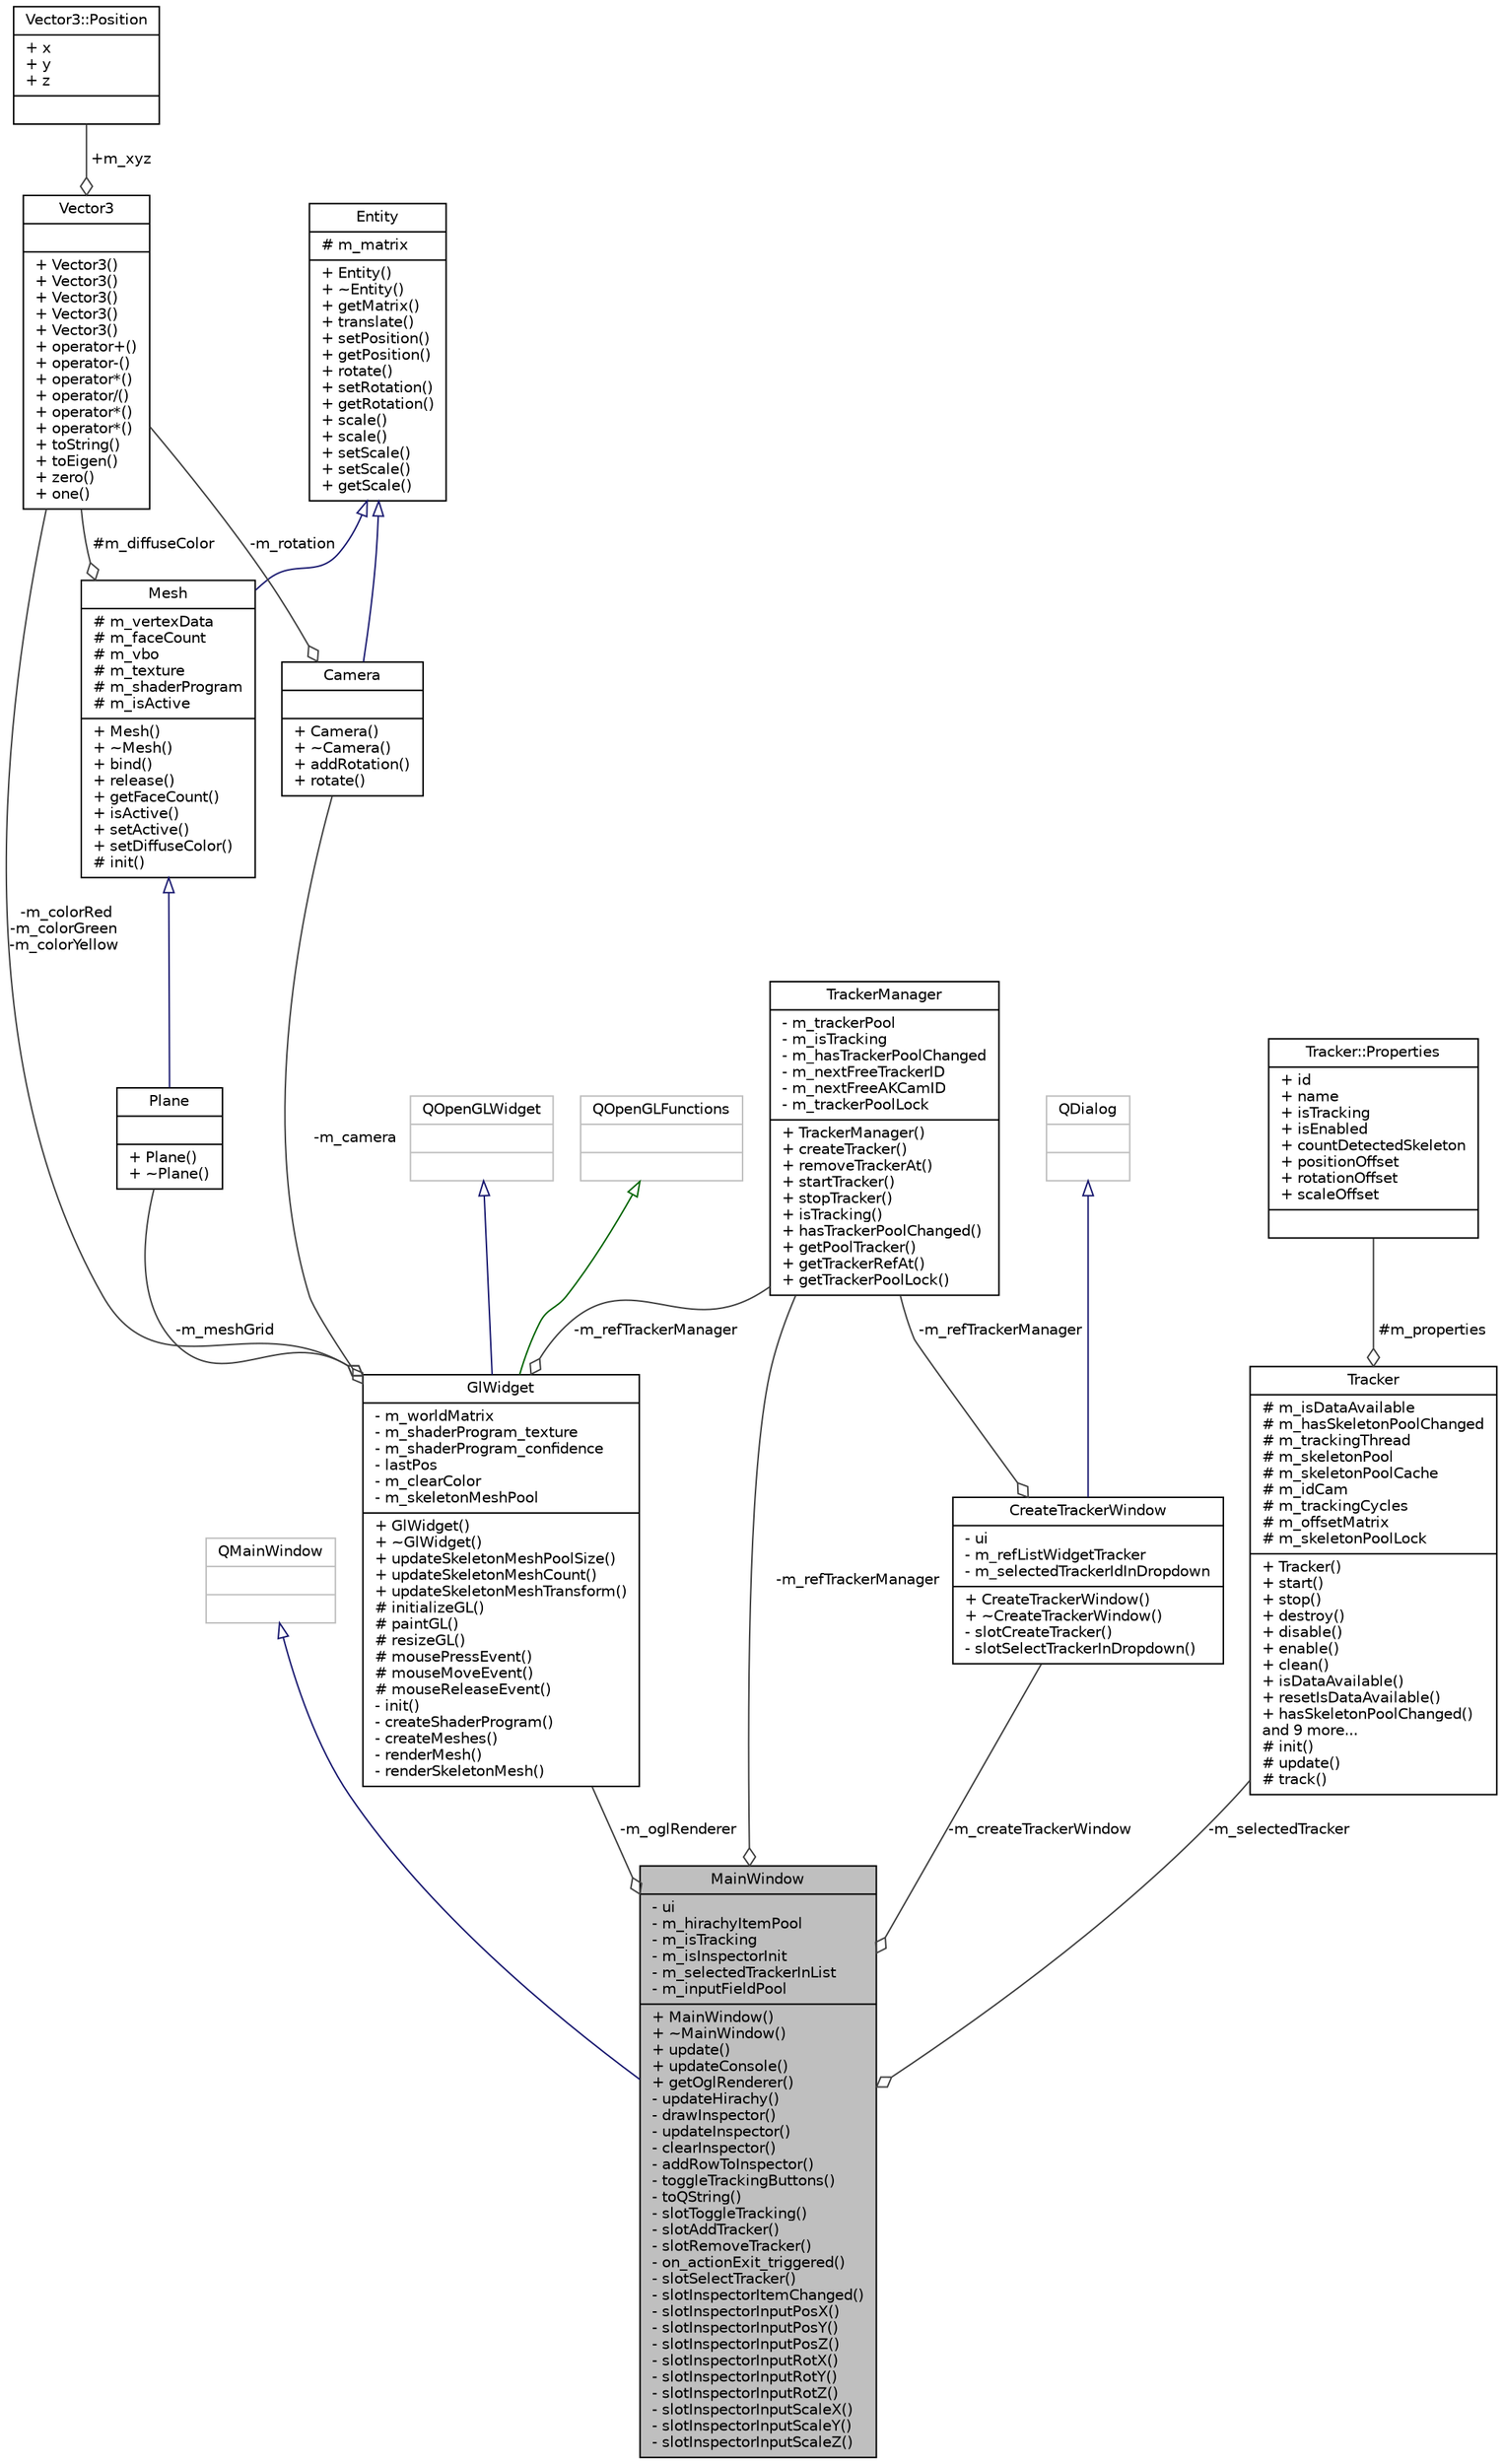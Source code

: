 digraph "MainWindow"
{
 // LATEX_PDF_SIZE
  edge [fontname="Helvetica",fontsize="10",labelfontname="Helvetica",labelfontsize="10"];
  node [fontname="Helvetica",fontsize="10",shape=record];
  Node1 [label="{MainWindow\n|- ui\l- m_hirachyItemPool\l- m_isTracking\l- m_isInspectorInit\l- m_selectedTrackerInList\l- m_inputFieldPool\l|+ MainWindow()\l+ ~MainWindow()\l+ update()\l+ updateConsole()\l+ getOglRenderer()\l- updateHirachy()\l- drawInspector()\l- updateInspector()\l- clearInspector()\l- addRowToInspector()\l- toggleTrackingButtons()\l- toQString()\l- slotToggleTracking()\l- slotAddTracker()\l- slotRemoveTracker()\l- on_actionExit_triggered()\l- slotSelectTracker()\l- slotInspectorItemChanged()\l- slotInspectorInputPosX()\l- slotInspectorInputPosY()\l- slotInspectorInputPosZ()\l- slotInspectorInputRotX()\l- slotInspectorInputRotY()\l- slotInspectorInputRotZ()\l- slotInspectorInputScaleX()\l- slotInspectorInputScaleY()\l- slotInspectorInputScaleZ()\l}",height=0.2,width=0.4,color="black", fillcolor="grey75", style="filled", fontcolor="black",tooltip="Qt main Window wrapper containing slot methods."];
  Node2 -> Node1 [dir="back",color="midnightblue",fontsize="10",style="solid",arrowtail="onormal",fontname="Helvetica"];
  Node2 [label="{QMainWindow\n||}",height=0.2,width=0.4,color="grey75", fillcolor="white", style="filled",tooltip=" "];
  Node3 -> Node1 [color="grey25",fontsize="10",style="solid",label=" -m_oglRenderer" ,arrowhead="odiamond",fontname="Helvetica"];
  Node3 [label="{GlWidget\n|- m_worldMatrix\l- m_shaderProgram_texture\l- m_shaderProgram_confidence\l- lastPos\l- m_clearColor\l- m_skeletonMeshPool\l|+ GlWidget()\l+ ~GlWidget()\l+ updateSkeletonMeshPoolSize()\l+ updateSkeletonMeshCount()\l+ updateSkeletonMeshTransform()\l# initializeGL()\l# paintGL()\l# resizeGL()\l# mousePressEvent()\l# mouseMoveEvent()\l# mouseReleaseEvent()\l- init()\l- createShaderProgram()\l- createMeshes()\l- renderMesh()\l- renderSkeletonMesh()\l}",height=0.2,width=0.4,color="black", fillcolor="white", style="filled",URL="$class_gl_widget.html",tooltip="3d render context for skeleton visualisation"];
  Node4 -> Node3 [dir="back",color="midnightblue",fontsize="10",style="solid",arrowtail="onormal",fontname="Helvetica"];
  Node4 [label="{QOpenGLWidget\n||}",height=0.2,width=0.4,color="grey75", fillcolor="white", style="filled",tooltip=" "];
  Node5 -> Node3 [dir="back",color="darkgreen",fontsize="10",style="solid",arrowtail="onormal",fontname="Helvetica"];
  Node5 [label="{QOpenGLFunctions\n||}",height=0.2,width=0.4,color="grey75", fillcolor="white", style="filled",tooltip=" "];
  Node6 -> Node3 [color="grey25",fontsize="10",style="solid",label=" -m_refTrackerManager" ,arrowhead="odiamond",fontname="Helvetica"];
  Node6 [label="{TrackerManager\n|- m_trackerPool\l- m_isTracking\l- m_hasTrackerPoolChanged\l- m_nextFreeTrackerID\l- m_nextFreeAKCamID\l- m_trackerPoolLock\l|+ TrackerManager()\l+ createTracker()\l+ removeTrackerAt()\l+ startTracker()\l+ stopTracker()\l+ isTracking()\l+ hasTrackerPoolChanged()\l+ getPoolTracker()\l+ getTrackerRefAt()\l+ getTrackerPoolLock()\l}",height=0.2,width=0.4,color="black", fillcolor="white", style="filled",URL="$class_tracker_manager.html",tooltip="Manager for all types of tracker."];
  Node7 -> Node3 [color="grey25",fontsize="10",style="solid",label=" -m_camera" ,arrowhead="odiamond",fontname="Helvetica"];
  Node7 [label="{Camera\n||+ Camera()\l+ ~Camera()\l+ addRotation()\l+ rotate()\l}",height=0.2,width=0.4,color="black", fillcolor="white", style="filled",URL="$class_camera.html",tooltip=" "];
  Node8 -> Node7 [dir="back",color="midnightblue",fontsize="10",style="solid",arrowtail="onormal",fontname="Helvetica"];
  Node8 [label="{Entity\n|# m_matrix\l|+ Entity()\l+ ~Entity()\l+ getMatrix()\l+ translate()\l+ setPosition()\l+ getPosition()\l+ rotate()\l+ setRotation()\l+ getRotation()\l+ scale()\l+ scale()\l+ setScale()\l+ setScale()\l+ getScale()\l}",height=0.2,width=0.4,color="black", fillcolor="white", style="filled",URL="$class_entity.html",tooltip="base class for all objects in openGl window"];
  Node9 -> Node7 [color="grey25",fontsize="10",style="solid",label=" -m_rotation" ,arrowhead="odiamond",fontname="Helvetica"];
  Node9 [label="{Vector3\n||+ Vector3()\l+ Vector3()\l+ Vector3()\l+ Vector3()\l+ Vector3()\l+ operator+()\l+ operator-()\l+ operator*()\l+ operator/()\l+ operator*()\l+ operator*()\l+ toString()\l+ toEigen()\l+ zero()\l+ one()\l}",height=0.2,width=0.4,color="black", fillcolor="white", style="filled",URL="$class_vector3.html",tooltip="Utility Class."];
  Node10 -> Node9 [color="grey25",fontsize="10",style="solid",label=" +m_xyz" ,arrowhead="odiamond",fontname="Helvetica"];
  Node10 [label="{Vector3::Position\n|+ x\l+ y\l+ z\l|}",height=0.2,width=0.4,color="black", fillcolor="white", style="filled",URL="$struct_vector3_1_1_position.html",tooltip=" "];
  Node9 -> Node3 [color="grey25",fontsize="10",style="solid",label=" -m_colorRed\n-m_colorGreen\n-m_colorYellow" ,arrowhead="odiamond",fontname="Helvetica"];
  Node11 -> Node3 [color="grey25",fontsize="10",style="solid",label=" -m_meshGrid" ,arrowhead="odiamond",fontname="Helvetica"];
  Node11 [label="{Plane\n||+ Plane()\l+ ~Plane()\l}",height=0.2,width=0.4,color="black", fillcolor="white", style="filled",URL="$class_plane.html",tooltip="plane mesh"];
  Node12 -> Node11 [dir="back",color="midnightblue",fontsize="10",style="solid",arrowtail="onormal",fontname="Helvetica"];
  Node12 [label="{Mesh\n|# m_vertexData\l# m_faceCount\l# m_vbo\l# m_texture\l# m_shaderProgram\l# m_isActive\l|+ Mesh()\l+ ~Mesh()\l+ bind()\l+ release()\l+ getFaceCount()\l+ isActive()\l+ setActive()\l+ setDiffuseColor()\l# init()\l}",height=0.2,width=0.4,color="black", fillcolor="white", style="filled",URL="$class_mesh.html",tooltip="mesh base class"];
  Node8 -> Node12 [dir="back",color="midnightblue",fontsize="10",style="solid",arrowtail="onormal",fontname="Helvetica"];
  Node9 -> Node12 [color="grey25",fontsize="10",style="solid",label=" #m_diffuseColor" ,arrowhead="odiamond",fontname="Helvetica"];
  Node6 -> Node1 [color="grey25",fontsize="10",style="solid",label=" -m_refTrackerManager" ,arrowhead="odiamond",fontname="Helvetica"];
  Node13 -> Node1 [color="grey25",fontsize="10",style="solid",label=" -m_selectedTracker" ,arrowhead="odiamond",fontname="Helvetica"];
  Node13 [label="{Tracker\n|# m_isDataAvailable\l# m_hasSkeletonPoolChanged\l# m_trackingThread\l# m_skeletonPool\l# m_skeletonPoolCache\l# m_idCam\l# m_trackingCycles\l# m_offsetMatrix\l# m_skeletonPoolLock\l|+ Tracker()\l+ start()\l+ stop()\l+ destroy()\l+ disable()\l+ enable()\l+ clean()\l+ isDataAvailable()\l+ resetIsDataAvailable()\l+ hasSkeletonPoolChanged()\land 9 more...\l# init()\l# update()\l# track()\l}",height=0.2,width=0.4,color="black", fillcolor="white", style="filled",URL="$class_tracker.html",tooltip="Prototype class for implemetation - holds virtual methods."];
  Node14 -> Node13 [color="grey25",fontsize="10",style="solid",label=" #m_properties" ,arrowhead="odiamond",fontname="Helvetica"];
  Node14 [label="{Tracker::Properties\n|+ id\l+ name\l+ isTracking\l+ isEnabled\l+ countDetectedSkeleton\l+ positionOffset\l+ rotationOffset\l+ scaleOffset\l|}",height=0.2,width=0.4,color="black", fillcolor="white", style="filled",URL="$struct_tracker_1_1_properties.html",tooltip=" "];
  Node15 -> Node1 [color="grey25",fontsize="10",style="solid",label=" -m_createTrackerWindow" ,arrowhead="odiamond",fontname="Helvetica"];
  Node15 [label="{CreateTrackerWindow\n|- ui\l- m_refListWidgetTracker\l- m_selectedTrackerIdInDropdown\l|+ CreateTrackerWindow()\l+ ~CreateTrackerWindow()\l- slotCreateTracker()\l- slotSelectTrackerInDropdown()\l}",height=0.2,width=0.4,color="black", fillcolor="white", style="filled",URL="$class_create_tracker_window.html",tooltip="dialog for creating new trackers"];
  Node16 -> Node15 [dir="back",color="midnightblue",fontsize="10",style="solid",arrowtail="onormal",fontname="Helvetica"];
  Node16 [label="{QDialog\n||}",height=0.2,width=0.4,color="grey75", fillcolor="white", style="filled",tooltip=" "];
  Node6 -> Node15 [color="grey25",fontsize="10",style="solid",label=" -m_refTrackerManager" ,arrowhead="odiamond",fontname="Helvetica"];
}
